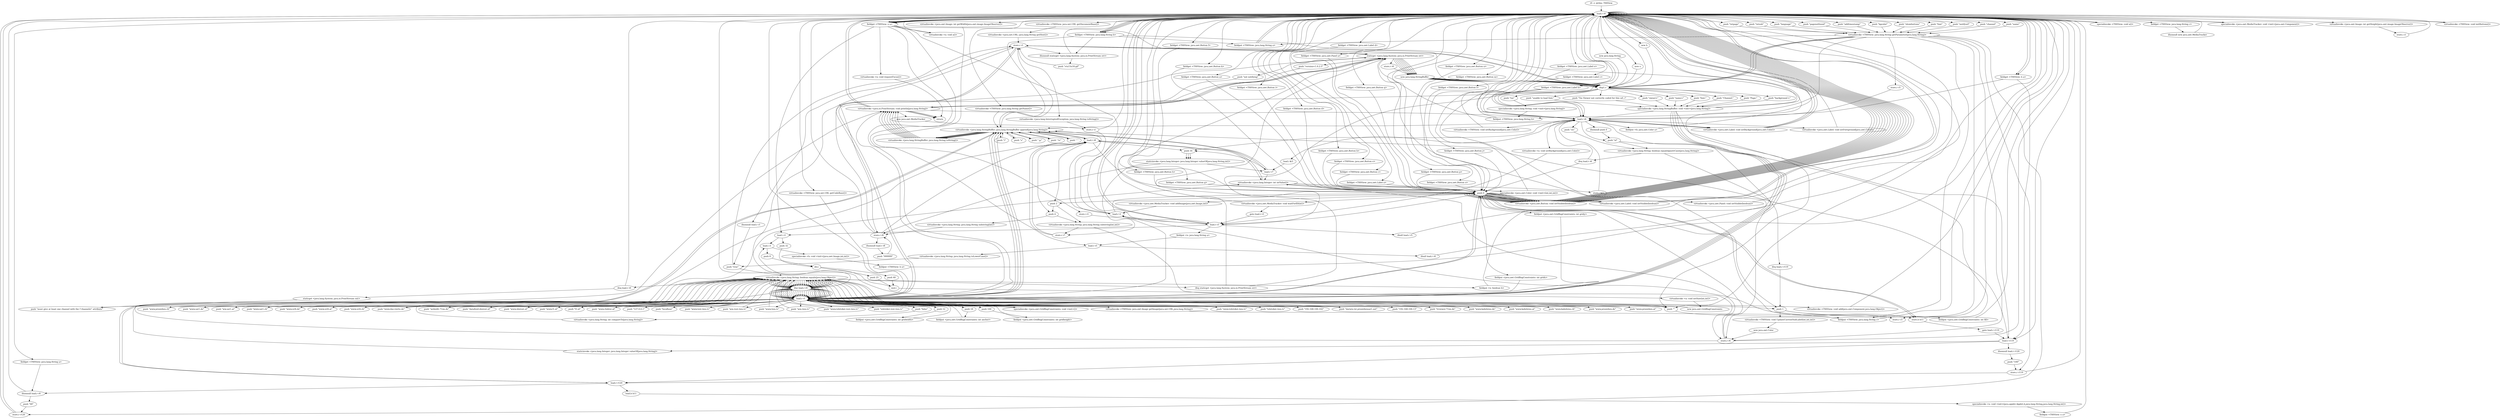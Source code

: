 digraph "" {
    "r0 := @this: TSSView"
    "load.r r0"
    "r0 := @this: TSSView"->"load.r r0";
    "virtualinvoke <TSSView: java.net.URL getDocumentBase()>"
    "load.r r0"->"virtualinvoke <TSSView: java.net.URL getDocumentBase()>";
    "virtualinvoke <java.net.URL: java.lang.String getHost()>"
    "virtualinvoke <TSSView: java.net.URL getDocumentBase()>"->"virtualinvoke <java.net.URL: java.lang.String getHost()>";
    "store.r r1"
    "virtualinvoke <java.net.URL: java.lang.String getHost()>"->"store.r r1";
    "staticget <java.lang.System: java.io.PrintStream err>"
    "store.r r1"->"staticget <java.lang.System: java.io.PrintStream err>";
    "push \"version=1.0.2.5\""
    "staticget <java.lang.System: java.io.PrintStream err>"->"push \"version=1.0.2.5\"";
    "virtualinvoke <java.io.PrintStream: void println(java.lang.String)>"
    "push \"version=1.0.2.5\""->"virtualinvoke <java.io.PrintStream: void println(java.lang.String)>";
    "virtualinvoke <java.io.PrintStream: void println(java.lang.String)>"->"staticget <java.lang.System: java.io.PrintStream err>";
    "new java.lang.StringBuffer"
    "staticget <java.lang.System: java.io.PrintStream err>"->"new java.lang.StringBuffer";
    "dup1.r"
    "new java.lang.StringBuffer"->"dup1.r";
    "push \"owner=\""
    "dup1.r"->"push \"owner=\"";
    "specialinvoke <java.lang.StringBuffer: void <init>(java.lang.String)>"
    "push \"owner=\""->"specialinvoke <java.lang.StringBuffer: void <init>(java.lang.String)>";
    "load.r r1"
    "specialinvoke <java.lang.StringBuffer: void <init>(java.lang.String)>"->"load.r r1";
    "virtualinvoke <java.lang.StringBuffer: java.lang.StringBuffer append(java.lang.String)>"
    "load.r r1"->"virtualinvoke <java.lang.StringBuffer: java.lang.StringBuffer append(java.lang.String)>";
    "virtualinvoke <java.lang.StringBuffer: java.lang.String toString()>"
    "virtualinvoke <java.lang.StringBuffer: java.lang.StringBuffer append(java.lang.String)>"->"virtualinvoke <java.lang.StringBuffer: java.lang.String toString()>";
    "virtualinvoke <java.lang.StringBuffer: java.lang.String toString()>"->"virtualinvoke <java.io.PrintStream: void println(java.lang.String)>";
    "virtualinvoke <java.io.PrintStream: void println(java.lang.String)>"->"staticget <java.lang.System: java.io.PrintStream err>";
    "staticget <java.lang.System: java.io.PrintStream err>"->"new java.lang.StringBuffer";
    "new java.lang.StringBuffer"->"dup1.r";
    "push \"name=\""
    "dup1.r"->"push \"name=\"";
    "push \"name=\""->"specialinvoke <java.lang.StringBuffer: void <init>(java.lang.String)>";
    "specialinvoke <java.lang.StringBuffer: void <init>(java.lang.String)>"->"load.r r0";
    "virtualinvoke <TSSView: java.lang.String getName()>"
    "load.r r0"->"virtualinvoke <TSSView: java.lang.String getName()>";
    "virtualinvoke <TSSView: java.lang.String getName()>"->"virtualinvoke <java.lang.StringBuffer: java.lang.StringBuffer append(java.lang.String)>";
    "virtualinvoke <java.lang.StringBuffer: java.lang.StringBuffer append(java.lang.String)>"->"virtualinvoke <java.lang.StringBuffer: java.lang.String toString()>";
    "virtualinvoke <java.lang.StringBuffer: java.lang.String toString()>"->"virtualinvoke <java.io.PrintStream: void println(java.lang.String)>";
    "virtualinvoke <java.io.PrintStream: void println(java.lang.String)>"->"load.r r1";
    "push \"\""
    "load.r r1"->"push \"\"";
    "virtualinvoke <java.lang.String: boolean equals(java.lang.Object)>"
    "push \"\""->"virtualinvoke <java.lang.String: boolean equals(java.lang.Object)>";
    "ifne load.r r0"
    "virtualinvoke <java.lang.String: boolean equals(java.lang.Object)>"->"ifne load.r r0";
    "ifne load.r r0"->"load.r r1";
    "push \"127.0.0.1\""
    "load.r r1"->"push \"127.0.0.1\"";
    "push \"127.0.0.1\""->"virtualinvoke <java.lang.String: boolean equals(java.lang.Object)>";
    "virtualinvoke <java.lang.String: boolean equals(java.lang.Object)>"->"ifne load.r r0";
    "ifne load.r r0"->"load.r r1";
    "push \"localhost\""
    "load.r r1"->"push \"localhost\"";
    "push \"localhost\""->"virtualinvoke <java.lang.String: boolean equals(java.lang.Object)>";
    "virtualinvoke <java.lang.String: boolean equals(java.lang.Object)>"->"ifne load.r r0";
    "ifne load.r r0"->"load.r r1";
    "push \"www.test.tien.tv\""
    "load.r r1"->"push \"www.test.tien.tv\"";
    "push \"www.test.tien.tv\""->"virtualinvoke <java.lang.String: boolean equals(java.lang.Object)>";
    "virtualinvoke <java.lang.String: boolean equals(java.lang.Object)>"->"ifne load.r r0";
    "ifne load.r r0"->"load.r r1";
    "push \"wm.test.tien.tv\""
    "load.r r1"->"push \"wm.test.tien.tv\"";
    "push \"wm.test.tien.tv\""->"virtualinvoke <java.lang.String: boolean equals(java.lang.Object)>";
    "virtualinvoke <java.lang.String: boolean equals(java.lang.Object)>"->"ifne load.r r0";
    "ifne load.r r0"->"load.r r1";
    "push \"www.tien.tv\""
    "load.r r1"->"push \"www.tien.tv\"";
    "push \"www.tien.tv\""->"virtualinvoke <java.lang.String: boolean equals(java.lang.Object)>";
    "virtualinvoke <java.lang.String: boolean equals(java.lang.Object)>"->"ifne load.r r0";
    "ifne load.r r0"->"load.r r1";
    "push \"wm.tien.tv\""
    "load.r r1"->"push \"wm.tien.tv\"";
    "push \"wm.tien.tv\""->"virtualinvoke <java.lang.String: boolean equals(java.lang.Object)>";
    "virtualinvoke <java.lang.String: boolean equals(java.lang.Object)>"->"ifne load.r r0";
    "ifne load.r r0"->"load.r r1";
    "push \"www.teletekst.test.tien.tv\""
    "load.r r1"->"push \"www.teletekst.test.tien.tv\"";
    "push \"www.teletekst.test.tien.tv\""->"virtualinvoke <java.lang.String: boolean equals(java.lang.Object)>";
    "virtualinvoke <java.lang.String: boolean equals(java.lang.Object)>"->"ifne load.r r0";
    "ifne load.r r0"->"load.r r1";
    "push \"teletekst.test.tien.tv\""
    "load.r r1"->"push \"teletekst.test.tien.tv\"";
    "push \"teletekst.test.tien.tv\""->"virtualinvoke <java.lang.String: boolean equals(java.lang.Object)>";
    "virtualinvoke <java.lang.String: boolean equals(java.lang.Object)>"->"ifne load.r r0";
    "ifne load.r r0"->"load.r r1";
    "push \"www.teletekst.tien.tv\""
    "load.r r1"->"push \"www.teletekst.tien.tv\"";
    "push \"www.teletekst.tien.tv\""->"virtualinvoke <java.lang.String: boolean equals(java.lang.Object)>";
    "virtualinvoke <java.lang.String: boolean equals(java.lang.Object)>"->"ifne load.r r0";
    "ifne load.r r0"->"load.r r1";
    "push \"teletekst.tien.tv\""
    "load.r r1"->"push \"teletekst.tien.tv\"";
    "push \"teletekst.tien.tv\""->"virtualinvoke <java.lang.String: boolean equals(java.lang.Object)>";
    "virtualinvoke <java.lang.String: boolean equals(java.lang.Object)>"->"ifne load.r r0";
    "ifne load.r r0"->"load.r r1";
    "push \"192.168.100.102\""
    "load.r r1"->"push \"192.168.100.102\"";
    "push \"192.168.100.102\""->"virtualinvoke <java.lang.String: boolean equals(java.lang.Object)>";
    "virtualinvoke <java.lang.String: boolean equals(java.lang.Object)>"->"ifne load.r r0";
    "ifne load.r r0"->"load.r r1";
    "push \"darwin.txt.prosiebensat1.net\""
    "load.r r1"->"push \"darwin.txt.prosiebensat1.net\"";
    "push \"darwin.txt.prosiebensat1.net\""->"virtualinvoke <java.lang.String: boolean equals(java.lang.Object)>";
    "virtualinvoke <java.lang.String: boolean equals(java.lang.Object)>"->"ifne load.r r0";
    "ifne load.r r0"->"load.r r1";
    "push \"192.168.100.13\""
    "load.r r1"->"push \"192.168.100.13\"";
    "push \"192.168.100.13\""->"virtualinvoke <java.lang.String: boolean equals(java.lang.Object)>";
    "virtualinvoke <java.lang.String: boolean equals(java.lang.Object)>"->"ifne load.r r0";
    "ifne load.r r0"->"load.r r1";
    "push \"ttviewer.71im.de\""
    "load.r r1"->"push \"ttviewer.71im.de\"";
    "push \"ttviewer.71im.de\""->"virtualinvoke <java.lang.String: boolean equals(java.lang.Object)>";
    "virtualinvoke <java.lang.String: boolean equals(java.lang.Object)>"->"ifne load.r r0";
    "ifne load.r r0"->"load.r r1";
    "push \"www.kabeleins.de\""
    "load.r r1"->"push \"www.kabeleins.de\"";
    "push \"www.kabeleins.de\""->"virtualinvoke <java.lang.String: boolean equals(java.lang.Object)>";
    "virtualinvoke <java.lang.String: boolean equals(java.lang.Object)>"->"ifne load.r r0";
    "ifne load.r r0"->"load.r r1";
    "push \"www.kabeleins.at\""
    "load.r r1"->"push \"www.kabeleins.at\"";
    "push \"www.kabeleins.at\""->"virtualinvoke <java.lang.String: boolean equals(java.lang.Object)>";
    "virtualinvoke <java.lang.String: boolean equals(java.lang.Object)>"->"ifne load.r r0";
    "ifne load.r r0"->"load.r r1";
    "push \"www.kabeleins.ch\""
    "load.r r1"->"push \"www.kabeleins.ch\"";
    "push \"www.kabeleins.ch\""->"virtualinvoke <java.lang.String: boolean equals(java.lang.Object)>";
    "virtualinvoke <java.lang.String: boolean equals(java.lang.Object)>"->"ifne load.r r0";
    "ifne load.r r0"->"load.r r1";
    "push \"www.prosieben.de\""
    "load.r r1"->"push \"www.prosieben.de\"";
    "push \"www.prosieben.de\""->"virtualinvoke <java.lang.String: boolean equals(java.lang.Object)>";
    "virtualinvoke <java.lang.String: boolean equals(java.lang.Object)>"->"ifne load.r r0";
    "ifne load.r r0"->"load.r r1";
    "push \"www.prosieben.at\""
    "load.r r1"->"push \"www.prosieben.at\"";
    "push \"www.prosieben.at\""->"virtualinvoke <java.lang.String: boolean equals(java.lang.Object)>";
    "virtualinvoke <java.lang.String: boolean equals(java.lang.Object)>"->"ifne load.r r0";
    "ifne load.r r0"->"load.r r1";
    "push \"www.prosieben.ch\""
    "load.r r1"->"push \"www.prosieben.ch\"";
    "push \"www.prosieben.ch\""->"virtualinvoke <java.lang.String: boolean equals(java.lang.Object)>";
    "virtualinvoke <java.lang.String: boolean equals(java.lang.Object)>"->"ifne load.r r0";
    "ifne load.r r0"->"load.r r1";
    "push \"www.sat1.de\""
    "load.r r1"->"push \"www.sat1.de\"";
    "push \"www.sat1.de\""->"virtualinvoke <java.lang.String: boolean equals(java.lang.Object)>";
    "virtualinvoke <java.lang.String: boolean equals(java.lang.Object)>"->"ifne load.r r0";
    "ifne load.r r0"->"load.r r1";
    "push \"ww.sat1.at\""
    "load.r r1"->"push \"ww.sat1.at\"";
    "push \"ww.sat1.at\""->"virtualinvoke <java.lang.String: boolean equals(java.lang.Object)>";
    "virtualinvoke <java.lang.String: boolean equals(java.lang.Object)>"->"ifne load.r r0";
    "ifne load.r r0"->"load.r r1";
    "push \"www.sat1.ch\""
    "load.r r1"->"push \"www.sat1.ch\"";
    "push \"www.sat1.ch\""->"virtualinvoke <java.lang.String: boolean equals(java.lang.Object)>";
    "virtualinvoke <java.lang.String: boolean equals(java.lang.Object)>"->"ifne load.r r0";
    "ifne load.r r0"->"load.r r1";
    "push \"www.n24.de\""
    "load.r r1"->"push \"www.n24.de\"";
    "push \"www.n24.de\""->"virtualinvoke <java.lang.String: boolean equals(java.lang.Object)>";
    "virtualinvoke <java.lang.String: boolean equals(java.lang.Object)>"->"ifne load.r r0";
    "ifne load.r r0"->"load.r r1";
    "push \"www.n24.at\""
    "load.r r1"->"push \"www.n24.at\"";
    "push \"www.n24.at\""->"virtualinvoke <java.lang.String: boolean equals(java.lang.Object)>";
    "virtualinvoke <java.lang.String: boolean equals(java.lang.Object)>"->"ifne load.r r0";
    "ifne load.r r0"->"load.r r1";
    "push \"www.n24.ch\""
    "load.r r1"->"push \"www.n24.ch\"";
    "push \"www.n24.ch\""->"virtualinvoke <java.lang.String: boolean equals(java.lang.Object)>";
    "virtualinvoke <java.lang.String: boolean equals(java.lang.Object)>"->"ifne load.r r0";
    "ifne load.r r0"->"load.r r1";
    "push \"www.das-vierte.de\""
    "load.r r1"->"push \"www.das-vierte.de\"";
    "push \"www.das-vierte.de\""->"virtualinvoke <java.lang.String: boolean equals(java.lang.Object)>";
    "virtualinvoke <java.lang.String: boolean equals(java.lang.Object)>"->"ifne load.r r0";
    "ifne load.r r0"->"load.r r1";
    "push \"webedit.71im.de\""
    "load.r r1"->"push \"webedit.71im.de\"";
    "push \"webedit.71im.de\""->"virtualinvoke <java.lang.String: boolean equals(java.lang.Object)>";
    "virtualinvoke <java.lang.String: boolean equals(java.lang.Object)>"->"ifne load.r r0";
    "ifne load.r r0"->"load.r r1";
    "push \"datafeed.sbstext.nl\""
    "load.r r1"->"push \"datafeed.sbstext.nl\"";
    "push \"datafeed.sbstext.nl\""->"virtualinvoke <java.lang.String: boolean equals(java.lang.Object)>";
    "virtualinvoke <java.lang.String: boolean equals(java.lang.Object)>"->"ifne load.r r0";
    "ifne load.r r0"->"load.r r1";
    "push \"www.sbstext.nl\""
    "load.r r1"->"push \"www.sbstext.nl\"";
    "push \"www.sbstext.nl\""->"virtualinvoke <java.lang.String: boolean equals(java.lang.Object)>";
    "virtualinvoke <java.lang.String: boolean equals(java.lang.Object)>"->"ifne load.r r0";
    "ifne load.r r0"->"load.r r1";
    "push \"www.l1.nl\""
    "load.r r1"->"push \"www.l1.nl\"";
    "push \"www.l1.nl\""->"virtualinvoke <java.lang.String: boolean equals(java.lang.Object)>";
    "virtualinvoke <java.lang.String: boolean equals(java.lang.Object)>"->"ifne load.r r0";
    "ifne load.r r0"->"load.r r1";
    "push \"l1.nl\""
    "load.r r1"->"push \"l1.nl\"";
    "push \"l1.nl\""->"virtualinvoke <java.lang.String: boolean equals(java.lang.Object)>";
    "virtualinvoke <java.lang.String: boolean equals(java.lang.Object)>"->"ifne load.r r0";
    "ifne load.r r0"->"load.r r1";
    "push \"www.clubtxt.nl\""
    "load.r r1"->"push \"www.clubtxt.nl\"";
    "push \"www.clubtxt.nl\""->"virtualinvoke <java.lang.String: boolean equals(java.lang.Object)>";
    "ifeq staticget <java.lang.System: java.io.PrintStream err>"
    "virtualinvoke <java.lang.String: boolean equals(java.lang.Object)>"->"ifeq staticget <java.lang.System: java.io.PrintStream err>";
    "ifeq staticget <java.lang.System: java.io.PrintStream err>"->"load.r r0";
    "specialinvoke <TSSView: void a()>"
    "load.r r0"->"specialinvoke <TSSView: void a()>";
    "specialinvoke <TSSView: void a()>"->"load.r r0";
    "push \"font\""
    "load.r r0"->"push \"font\"";
    "virtualinvoke <TSSView: java.lang.String getParameter(java.lang.String)>"
    "push \"font\""->"virtualinvoke <TSSView: java.lang.String getParameter(java.lang.String)>";
    "virtualinvoke <TSSView: java.lang.String getParameter(java.lang.String)>"->"dup1.r";
    "dup1.r"->"store.r r1";
    "ifnonnull staticget <java.lang.System: java.io.PrintStream err>"
    "store.r r1"->"ifnonnull staticget <java.lang.System: java.io.PrintStream err>";
    "push \"vtx15x18.gif\""
    "ifnonnull staticget <java.lang.System: java.io.PrintStream err>"->"push \"vtx15x18.gif\"";
    "push \"vtx15x18.gif\""->"store.r r1";
    "store.r r1"->"staticget <java.lang.System: java.io.PrintStream err>";
    "staticget <java.lang.System: java.io.PrintStream err>"->"new java.lang.StringBuffer";
    "new java.lang.StringBuffer"->"dup1.r";
    "push \"font:\""
    "dup1.r"->"push \"font:\"";
    "push \"font:\""->"specialinvoke <java.lang.StringBuffer: void <init>(java.lang.String)>";
    "specialinvoke <java.lang.StringBuffer: void <init>(java.lang.String)>"->"load.r r1";
    "load.r r1"->"virtualinvoke <java.lang.StringBuffer: java.lang.StringBuffer append(java.lang.String)>";
    "virtualinvoke <java.lang.StringBuffer: java.lang.StringBuffer append(java.lang.String)>"->"virtualinvoke <java.lang.StringBuffer: java.lang.String toString()>";
    "virtualinvoke <java.lang.StringBuffer: java.lang.String toString()>"->"virtualinvoke <java.io.PrintStream: void println(java.lang.String)>";
    "virtualinvoke <java.io.PrintStream: void println(java.lang.String)>"->"load.r r0";
    "load.r r0"->"load.r r0";
    "push \"notifyurl\""
    "load.r r0"->"push \"notifyurl\"";
    "push \"notifyurl\""->"virtualinvoke <TSSView: java.lang.String getParameter(java.lang.String)>";
    "fieldput <TSSView: java.lang.String c>"
    "virtualinvoke <TSSView: java.lang.String getParameter(java.lang.String)>"->"fieldput <TSSView: java.lang.String c>";
    "fieldput <TSSView: java.lang.String c>"->"load.r r0";
    "fieldget <TSSView: java.lang.String c>"
    "load.r r0"->"fieldget <TSSView: java.lang.String c>";
    "ifnonnull new java.awt.MediaTracker"
    "fieldget <TSSView: java.lang.String c>"->"ifnonnull new java.awt.MediaTracker";
    "ifnonnull new java.awt.MediaTracker"->"load.r r0";
    "load.r r0"->"push \"\"";
    "push \"\""->"fieldput <TSSView: java.lang.String c>";
    "fieldput <TSSView: java.lang.String c>"->"staticget <java.lang.System: java.io.PrintStream err>";
    "push \"not notifying\""
    "staticget <java.lang.System: java.io.PrintStream err>"->"push \"not notifying\"";
    "push \"not notifying\""->"virtualinvoke <java.io.PrintStream: void println(java.lang.String)>";
    "new java.awt.MediaTracker"
    "virtualinvoke <java.io.PrintStream: void println(java.lang.String)>"->"new java.awt.MediaTracker";
    "store.r i1"
    "new java.awt.MediaTracker"->"store.r i1";
    "load.r i1"
    "store.r i1"->"load.r i1";
    "load.r i1"->"load.r r0";
    "specialinvoke <java.awt.MediaTracker: void <init>(java.awt.Component)>"
    "load.r r0"->"specialinvoke <java.awt.MediaTracker: void <init>(java.awt.Component)>";
    "specialinvoke <java.awt.MediaTracker: void <init>(java.awt.Component)>"->"load.r r0";
    "load.r r0"->"load.r r0";
    "virtualinvoke <TSSView: java.net.URL getCodeBase()>"
    "load.r r0"->"virtualinvoke <TSSView: java.net.URL getCodeBase()>";
    "virtualinvoke <TSSView: java.net.URL getCodeBase()>"->"load.r r1";
    "virtualinvoke <TSSView: java.awt.Image getImage(java.net.URL,java.lang.String)>"
    "load.r r1"->"virtualinvoke <TSSView: java.awt.Image getImage(java.net.URL,java.lang.String)>";
    "store.r r3"
    "virtualinvoke <TSSView: java.awt.Image getImage(java.net.URL,java.lang.String)>"->"store.r r3";
    "store.r r3"->"load.r i1";
    "load.r r3"
    "load.r i1"->"load.r r3";
    "push 0"
    "load.r r3"->"push 0";
    "virtualinvoke <java.awt.MediaTracker: void addImage(java.awt.Image,int)>"
    "push 0"->"virtualinvoke <java.awt.MediaTracker: void addImage(java.awt.Image,int)>";
    "virtualinvoke <java.awt.MediaTracker: void addImage(java.awt.Image,int)>"->"load.r i1";
    "load.r i1"->"push 0";
    "virtualinvoke <java.awt.MediaTracker: void waitForID(int)>"
    "push 0"->"virtualinvoke <java.awt.MediaTracker: void waitForID(int)>";
    "goto load.r r3"
    "virtualinvoke <java.awt.MediaTracker: void waitForID(int)>"->"goto load.r r3";
    "goto load.r r3"->"load.r r3";
    "load.r r3"->"load.r r0";
    "virtualinvoke <java.awt.Image: int getWidth(java.awt.image.ImageObserver)>"
    "load.r r0"->"virtualinvoke <java.awt.Image: int getWidth(java.awt.image.ImageObserver)>";
    "store.i r1"
    "virtualinvoke <java.awt.Image: int getWidth(java.awt.image.ImageObserver)>"->"store.i r1";
    "store.i r1"->"load.r r3";
    "load.r r3"->"load.r r0";
    "virtualinvoke <java.awt.Image: int getHeight(java.awt.image.ImageObserver)>"
    "load.r r0"->"virtualinvoke <java.awt.Image: int getHeight(java.awt.image.ImageObserver)>";
    "store.i i1"
    "virtualinvoke <java.awt.Image: int getHeight(java.awt.image.ImageObserver)>"->"store.i i1";
    "store.i i1"->"load.r r0";
    "new h"
    "load.r r0"->"new h";
    "new h"->"dup1.r";
    "dup1.r"->"load.r r3";
    "load.i r1"
    "load.r r3"->"load.i r1";
    "load.i i1"
    "load.i r1"->"load.i i1";
    "specialinvoke <h: void <init>(java.awt.Image,int,int)>"
    "load.i i1"->"specialinvoke <h: void <init>(java.awt.Image,int,int)>";
    "fieldput <TSSView: h a>"
    "specialinvoke <h: void <init>(java.awt.Image,int,int)>"->"fieldput <TSSView: h a>";
    "fieldput <TSSView: h a>"->"load.r r0";
    "load.r r0"->"load.r r0";
    "push \"channel\""
    "load.r r0"->"push \"channel\"";
    "push \"channel\""->"virtualinvoke <TSSView: java.lang.String getParameter(java.lang.String)>";
    "fieldput <TSSView: java.lang.String b>"
    "virtualinvoke <TSSView: java.lang.String getParameter(java.lang.String)>"->"fieldput <TSSView: java.lang.String b>";
    "fieldput <TSSView: java.lang.String b>"->"load.r r0";
    "load.r r0"->"load.r r0";
    "push \"name\""
    "load.r r0"->"push \"name\"";
    "push \"name\""->"virtualinvoke <TSSView: java.lang.String getParameter(java.lang.String)>";
    "fieldput <TSSView: java.lang.String a>"
    "virtualinvoke <TSSView: java.lang.String getParameter(java.lang.String)>"->"fieldput <TSSView: java.lang.String a>";
    "fieldput <TSSView: java.lang.String a>"->"load.r r0";
    "push \"txtpage\""
    "load.r r0"->"push \"txtpage\"";
    "push \"txtpage\""->"virtualinvoke <TSSView: java.lang.String getParameter(java.lang.String)>";
    "store.r r119"
    "virtualinvoke <TSSView: java.lang.String getParameter(java.lang.String)>"->"store.r r119";
    "store.r r119"->"load.r r0";
    "push \"txtsub\""
    "load.r r0"->"push \"txtsub\"";
    "push \"txtsub\""->"virtualinvoke <TSSView: java.lang.String getParameter(java.lang.String)>";
    "store.r r120"
    "virtualinvoke <TSSView: java.lang.String getParameter(java.lang.String)>"->"store.r r120";
    "store.r r120"->"load.r r0";
    "push \"language\""
    "load.r r0"->"push \"language\"";
    "push \"language\""->"virtualinvoke <TSSView: java.lang.String getParameter(java.lang.String)>";
    "store.r r6"
    "virtualinvoke <TSSView: java.lang.String getParameter(java.lang.String)>"->"store.r r6";
    "store.r r6"->"load.r r0";
    "push \"pagenotfound\""
    "load.r r0"->"push \"pagenotfound\"";
    "push \"pagenotfound\""->"virtualinvoke <TSSView: java.lang.String getParameter(java.lang.String)>";
    "virtualinvoke <TSSView: java.lang.String getParameter(java.lang.String)>"->"store.r r3";
    "store.r r3"->"load.r r0";
    "push \"addtimestamp\""
    "load.r r0"->"push \"addtimestamp\"";
    "push \"addtimestamp\""->"virtualinvoke <TSSView: java.lang.String getParameter(java.lang.String)>";
    "store.r r5"
    "virtualinvoke <TSSView: java.lang.String getParameter(java.lang.String)>"->"store.r r5";
    "load.r r6"
    "store.r r5"->"load.r r6";
    "ifnonnull push 0"
    "load.r r6"->"ifnonnull push 0";
    "push \"nl\""
    "ifnonnull push 0"->"push \"nl\"";
    "push \"nl\""->"store.r r6";
    "store.r r6"->"push 0";
    "store.b b11"
    "push 0"->"store.b b11";
    "store.b b11"->"load.r r6";
    "load.r r6"->"push \"nl\"";
    "virtualinvoke <java.lang.String: boolean equalsIgnoreCase(java.lang.String)>"
    "push \"nl\""->"virtualinvoke <java.lang.String: boolean equalsIgnoreCase(java.lang.String)>";
    "ifeq load.r r6"
    "virtualinvoke <java.lang.String: boolean equalsIgnoreCase(java.lang.String)>"->"ifeq load.r r6";
    "ifeq load.r r6"->"push 0";
    "push 0"->"store.b b11";
    "goto load.r r119"
    "store.b b11"->"goto load.r r119";
    "load.r r119"
    "goto load.r r119"->"load.r r119";
    "ifnonnull load.r r120"
    "load.r r119"->"ifnonnull load.r r120";
    "push \"100\""
    "ifnonnull load.r r120"->"push \"100\"";
    "push \"100\""->"store.r r119";
    "load.r r120"
    "store.r r119"->"load.r r120";
    "ifnonnull load.r r0"
    "load.r r120"->"ifnonnull load.r r0";
    "push \"00\""
    "ifnonnull load.r r0"->"push \"00\"";
    "push \"00\""->"store.r r120";
    "store.r r120"->"load.r r0";
    "fieldget <TSSView: java.lang.String b>"
    "load.r r0"->"fieldget <TSSView: java.lang.String b>";
    "fieldget <TSSView: java.lang.String b>"->"ifnonnull staticget <java.lang.System: java.io.PrintStream err>";
    "ifnonnull staticget <java.lang.System: java.io.PrintStream err>"->"load.r r0";
    "new java.lang.String"
    "load.r r0"->"new java.lang.String";
    "new java.lang.String"->"dup1.r";
    "push \"tss\""
    "dup1.r"->"push \"tss\"";
    "specialinvoke <java.lang.String: void <init>(java.lang.String)>"
    "push \"tss\""->"specialinvoke <java.lang.String: void <init>(java.lang.String)>";
    "specialinvoke <java.lang.String: void <init>(java.lang.String)>"->"fieldput <TSSView: java.lang.String b>";
    "fieldput <TSSView: java.lang.String b>"->"staticget <java.lang.System: java.io.PrintStream err>";
    "staticget <java.lang.System: java.io.PrintStream err>"->"new java.lang.StringBuffer";
    "new java.lang.StringBuffer"->"dup1.r";
    "push \"Channel:\""
    "dup1.r"->"push \"Channel:\"";
    "push \"Channel:\""->"specialinvoke <java.lang.StringBuffer: void <init>(java.lang.String)>";
    "specialinvoke <java.lang.StringBuffer: void <init>(java.lang.String)>"->"load.r r0";
    "load.r r0"->"fieldget <TSSView: java.lang.String b>";
    "fieldget <TSSView: java.lang.String b>"->"virtualinvoke <java.lang.StringBuffer: java.lang.StringBuffer append(java.lang.String)>";
    "virtualinvoke <java.lang.StringBuffer: java.lang.StringBuffer append(java.lang.String)>"->"virtualinvoke <java.lang.StringBuffer: java.lang.String toString()>";
    "virtualinvoke <java.lang.StringBuffer: java.lang.String toString()>"->"virtualinvoke <java.io.PrintStream: void println(java.lang.String)>";
    "virtualinvoke <java.io.PrintStream: void println(java.lang.String)>"->"staticget <java.lang.System: java.io.PrintStream err>";
    "staticget <java.lang.System: java.io.PrintStream err>"->"new java.lang.StringBuffer";
    "new java.lang.StringBuffer"->"dup1.r";
    "push \"Page:\""
    "dup1.r"->"push \"Page:\"";
    "push \"Page:\""->"specialinvoke <java.lang.StringBuffer: void <init>(java.lang.String)>";
    "specialinvoke <java.lang.StringBuffer: void <init>(java.lang.String)>"->"load.r r119";
    "load.r r119"->"virtualinvoke <java.lang.StringBuffer: java.lang.StringBuffer append(java.lang.String)>";
    "push \"s\""
    "virtualinvoke <java.lang.StringBuffer: java.lang.StringBuffer append(java.lang.String)>"->"push \"s\"";
    "push \"s\""->"virtualinvoke <java.lang.StringBuffer: java.lang.StringBuffer append(java.lang.String)>";
    "virtualinvoke <java.lang.StringBuffer: java.lang.StringBuffer append(java.lang.String)>"->"load.r r120";
    "load.r r120"->"virtualinvoke <java.lang.StringBuffer: java.lang.StringBuffer append(java.lang.String)>";
    "virtualinvoke <java.lang.StringBuffer: java.lang.StringBuffer append(java.lang.String)>"->"virtualinvoke <java.lang.StringBuffer: java.lang.String toString()>";
    "virtualinvoke <java.lang.StringBuffer: java.lang.String toString()>"->"virtualinvoke <java.io.PrintStream: void println(java.lang.String)>";
    "virtualinvoke <java.io.PrintStream: void println(java.lang.String)>"->"load.r r0";
    "load.r r0"->"fieldget <TSSView: java.lang.String b>";
    "fieldget <TSSView: java.lang.String b>"->"push \"\"";
    "push \"\""->"virtualinvoke <java.lang.String: boolean equals(java.lang.Object)>";
    "ifeq load.r r0"
    "virtualinvoke <java.lang.String: boolean equals(java.lang.Object)>"->"ifeq load.r r0";
    "staticget <java.lang.System: java.io.PrintStream out>"
    "ifeq load.r r0"->"staticget <java.lang.System: java.io.PrintStream out>";
    "push \"must give at least one channel with the \\\"channels\\\" attribute\""
    "staticget <java.lang.System: java.io.PrintStream out>"->"push \"must give at least one channel with the \\\"channels\\\" attribute\"";
    "push \"must give at least one channel with the \\\"channels\\\" attribute\""->"virtualinvoke <java.io.PrintStream: void println(java.lang.String)>";
    "return"
    "virtualinvoke <java.io.PrintStream: void println(java.lang.String)>"->"return";
    "ifeq load.r r0"->"load.r r0";
    "fieldget <TSSView: java.lang.String a>"
    "load.r r0"->"fieldget <TSSView: java.lang.String a>";
    "fieldget <TSSView: java.lang.String a>"->"ifnonnull load.r r0";
    "ifnonnull load.r r0"->"load.r r0";
    "load.r r0"->"load.r r0";
    "load.r r0"->"fieldget <TSSView: java.lang.String b>";
    "fieldget <TSSView: java.lang.String b>"->"fieldput <TSSView: java.lang.String a>";
    "fieldput <TSSView: java.lang.String a>"->"load.r r0";
    "push \"bgcolor\""
    "load.r r0"->"push \"bgcolor\"";
    "push \"bgcolor\""->"virtualinvoke <TSSView: java.lang.String getParameter(java.lang.String)>";
    "virtualinvoke <TSSView: java.lang.String getParameter(java.lang.String)>"->"dup1.r";
    "store.r r8"
    "dup1.r"->"store.r r8";
    "ifnonnull load.r r8"
    "store.r r8"->"ifnonnull load.r r8";
    "push \"999999\""
    "ifnonnull load.r r8"->"push \"999999\"";
    "push \"999999\""->"store.r r8";
    "load.r r8"
    "store.r r8"->"load.r r8";
    "load.r r8"->"push 0";
    "push 2"
    "push 0"->"push 2";
    "virtualinvoke <java.lang.String: java.lang.String substring(int,int)>"
    "push 2"->"virtualinvoke <java.lang.String: java.lang.String substring(int,int)>";
    "virtualinvoke <java.lang.String: java.lang.String substring(int,int)>"->"store.r r6";
    "store.r r6"->"load.r r8";
    "load.r r8"->"push 2";
    "push 4"
    "push 2"->"push 4";
    "push 4"->"virtualinvoke <java.lang.String: java.lang.String substring(int,int)>";
    "store.r r7"
    "virtualinvoke <java.lang.String: java.lang.String substring(int,int)>"->"store.r r7";
    "store.r r7"->"load.r r8";
    "load.r r8"->"push 4";
    "virtualinvoke <java.lang.String: java.lang.String substring(int)>"
    "push 4"->"virtualinvoke <java.lang.String: java.lang.String substring(int)>";
    "virtualinvoke <java.lang.String: java.lang.String substring(int)>"->"store.r r8";
    "store.r r8"->"staticget <java.lang.System: java.io.PrintStream err>";
    "staticget <java.lang.System: java.io.PrintStream err>"->"new java.lang.StringBuffer";
    "new java.lang.StringBuffer"->"dup1.r";
    "push \"background r:\""
    "dup1.r"->"push \"background r:\"";
    "push \"background r:\""->"specialinvoke <java.lang.StringBuffer: void <init>(java.lang.String)>";
    "specialinvoke <java.lang.StringBuffer: void <init>(java.lang.String)>"->"load.r r6";
    "load.r r6"->"virtualinvoke <java.lang.StringBuffer: java.lang.StringBuffer append(java.lang.String)>";
    "push \" g:\""
    "virtualinvoke <java.lang.StringBuffer: java.lang.StringBuffer append(java.lang.String)>"->"push \" g:\"";
    "push \" g:\""->"virtualinvoke <java.lang.StringBuffer: java.lang.StringBuffer append(java.lang.String)>";
    "load.r r7"
    "virtualinvoke <java.lang.StringBuffer: java.lang.StringBuffer append(java.lang.String)>"->"load.r r7";
    "load.r r7"->"virtualinvoke <java.lang.StringBuffer: java.lang.StringBuffer append(java.lang.String)>";
    "push \" b:\""
    "virtualinvoke <java.lang.StringBuffer: java.lang.StringBuffer append(java.lang.String)>"->"push \" b:\"";
    "push \" b:\""->"virtualinvoke <java.lang.StringBuffer: java.lang.StringBuffer append(java.lang.String)>";
    "virtualinvoke <java.lang.StringBuffer: java.lang.StringBuffer append(java.lang.String)>"->"load.r r8";
    "load.r r8"->"virtualinvoke <java.lang.StringBuffer: java.lang.StringBuffer append(java.lang.String)>";
    "virtualinvoke <java.lang.StringBuffer: java.lang.StringBuffer append(java.lang.String)>"->"virtualinvoke <java.lang.StringBuffer: java.lang.String toString()>";
    "virtualinvoke <java.lang.StringBuffer: java.lang.String toString()>"->"virtualinvoke <java.io.PrintStream: void println(java.lang.String)>";
    "virtualinvoke <java.io.PrintStream: void println(java.lang.String)>"->"load.r r6";
    "push 16"
    "load.r r6"->"push 16";
    "staticinvoke <java.lang.Integer: java.lang.Integer valueOf(java.lang.String,int)>"
    "push 16"->"staticinvoke <java.lang.Integer: java.lang.Integer valueOf(java.lang.String,int)>";
    "staticinvoke <java.lang.Integer: java.lang.Integer valueOf(java.lang.String,int)>"->"load.r r7";
    "load.r r7"->"push 16";
    "push 16"->"staticinvoke <java.lang.Integer: java.lang.Integer valueOf(java.lang.String,int)>";
    "staticinvoke <java.lang.Integer: java.lang.Integer valueOf(java.lang.String,int)>"->"store.r r7";
    "store.r r7"->"load.r r8";
    "load.r r8"->"push 16";
    "push 16"->"staticinvoke <java.lang.Integer: java.lang.Integer valueOf(java.lang.String,int)>";
    "staticinvoke <java.lang.Integer: java.lang.Integer valueOf(java.lang.String,int)>"->"store.r r8";
    "store.r r8"->"load.r r0";
    "load.r r0"->"load.r r119";
    "staticinvoke <java.lang.Integer: java.lang.Integer valueOf(java.lang.String)>"
    "load.r r119"->"staticinvoke <java.lang.Integer: java.lang.Integer valueOf(java.lang.String)>";
    "virtualinvoke <java.lang.Integer: int intValue()>"
    "staticinvoke <java.lang.Integer: java.lang.Integer valueOf(java.lang.String)>"->"virtualinvoke <java.lang.Integer: int intValue()>";
    "virtualinvoke <java.lang.Integer: int intValue()>"->"push 0";
    "push 1"
    "push 0"->"push 1";
    "virtualinvoke <TSSView: void UpdateCurrentSubLabel(int,int,int)>"
    "push 1"->"virtualinvoke <TSSView: void UpdateCurrentSubLabel(int,int,int)>";
    "new java.awt.Color"
    "virtualinvoke <TSSView: void UpdateCurrentSubLabel(int,int,int)>"->"new java.awt.Color";
    "new java.awt.Color"->"store.r r6";
    "store.r r6"->"virtualinvoke <java.lang.Integer: int intValue()>";
    "store.i $i3"
    "virtualinvoke <java.lang.Integer: int intValue()>"->"store.i $i3";
    "store.i $i3"->"load.r r6";
    "load.i $i3"
    "load.r r6"->"load.i $i3";
    "load.i $i3"->"load.r r7";
    "load.r r7"->"virtualinvoke <java.lang.Integer: int intValue()>";
    "virtualinvoke <java.lang.Integer: int intValue()>"->"load.r r8";
    "load.r r8"->"virtualinvoke <java.lang.Integer: int intValue()>";
    "specialinvoke <java.awt.Color: void <init>(int,int,int)>"
    "virtualinvoke <java.lang.Integer: int intValue()>"->"specialinvoke <java.awt.Color: void <init>(int,int,int)>";
    "specialinvoke <java.awt.Color: void <init>(int,int,int)>"->"load.r r0";
    "load.r r0"->"load.r r6";
    "virtualinvoke <TSSView: void setBackground(java.awt.Color)>"
    "load.r r6"->"virtualinvoke <TSSView: void setBackground(java.awt.Color)>";
    "virtualinvoke <TSSView: void setBackground(java.awt.Color)>"->"load.r r0";
    "fieldget <TSSView: h a>"
    "load.r r0"->"fieldget <TSSView: h a>";
    "fieldget <TSSView: h a>"->"load.r r6";
    "fieldput <h: java.awt.Color a>"
    "load.r r6"->"fieldput <h: java.awt.Color a>";
    "fieldput <h: java.awt.Color a>"->"load.r r0";
    "new x"
    "load.r r0"->"new x";
    "new x"->"dup1.r";
    "dup1.r"->"load.r r0";
    "load.r r0"->"load.r r0";
    "load.r r0"->"fieldget <TSSView: h a>";
    "fieldget <TSSView: h a>"->"load.r r119";
    "load.r r119"->"load.r r120";
    "load.b b11"
    "load.r r120"->"load.b b11";
    "specialinvoke <x: void <init>(java.applet.Applet,h,java.lang.String,java.lang.String,int)>"
    "load.b b11"->"specialinvoke <x: void <init>(java.applet.Applet,h,java.lang.String,java.lang.String,int)>";
    "fieldput <TSSView: x a>"
    "specialinvoke <x: void <init>(java.applet.Applet,h,java.lang.String,java.lang.String,int)>"->"fieldput <TSSView: x a>";
    "fieldput <TSSView: x a>"->"load.r r0";
    "fieldget <TSSView: x a>"
    "load.r r0"->"fieldget <TSSView: x a>";
    "fieldget <TSSView: x a>"->"load.r r6";
    "virtualinvoke <x: void setBackground(java.awt.Color)>"
    "load.r r6"->"virtualinvoke <x: void setBackground(java.awt.Color)>";
    "virtualinvoke <x: void setBackground(java.awt.Color)>"->"load.r r3";
    "ifnull load.r r5"
    "load.r r3"->"ifnull load.r r5";
    "ifnull load.r r5"->"load.r r0";
    "load.r r0"->"fieldget <TSSView: x a>";
    "fieldget <TSSView: x a>"->"load.r r3";
    "fieldput <x: java.lang.String a>"
    "load.r r3"->"fieldput <x: java.lang.String a>";
    "load.r r5"
    "fieldput <x: java.lang.String a>"->"load.r r5";
    "ifnull load.r r0"
    "load.r r5"->"ifnull load.r r0";
    "ifnull load.r r0"->"load.r r0";
    "load.r r0"->"fieldget <TSSView: x a>";
    "fieldget <TSSView: x a>"->"load.r r5";
    "virtualinvoke <java.lang.String: java.lang.String toLowerCase()>"
    "load.r r5"->"virtualinvoke <java.lang.String: java.lang.String toLowerCase()>";
    "push \"true\""
    "virtualinvoke <java.lang.String: java.lang.String toLowerCase()>"->"push \"true\"";
    "push \"true\""->"virtualinvoke <java.lang.String: boolean equals(java.lang.Object)>";
    "fieldput <x: boolean b>"
    "virtualinvoke <java.lang.String: boolean equals(java.lang.Object)>"->"fieldput <x: boolean b>";
    "fieldput <x: boolean b>"->"load.r r0";
    "load.r r0"->"fieldget <TSSView: x a>";
    "fieldget <TSSView: x a>"->"load.i r1";
    "push 32"
    "load.i r1"->"push 32";
    "div.i"
    "push 32"->"div.i";
    "push 40"
    "div.i"->"push 40";
    "mul.i"
    "push 40"->"mul.i";
    "mul.i"->"load.i i1";
    "push 8"
    "load.i i1"->"push 8";
    "push 8"->"div.i";
    "push 25"
    "div.i"->"push 25";
    "push 25"->"mul.i";
    "virtualinvoke <x: void setSize(int,int)>"
    "mul.i"->"virtualinvoke <x: void setSize(int,int)>";
    "new java.awt.GridBagConstraints"
    "virtualinvoke <x: void setSize(int,int)>"->"new java.awt.GridBagConstraints";
    "new java.awt.GridBagConstraints"->"store.r r1";
    "store.r r1"->"load.r r1";
    "specialinvoke <java.awt.GridBagConstraints: void <init>()>"
    "load.r r1"->"specialinvoke <java.awt.GridBagConstraints: void <init>()>";
    "specialinvoke <java.awt.GridBagConstraints: void <init>()>"->"load.r r1";
    "load.r r1"->"push 0";
    "fieldput <java.awt.GridBagConstraints: int gridx>"
    "push 0"->"fieldput <java.awt.GridBagConstraints: int gridx>";
    "fieldput <java.awt.GridBagConstraints: int gridx>"->"load.r r1";
    "load.r r1"->"push 0";
    "fieldput <java.awt.GridBagConstraints: int gridy>"
    "push 0"->"fieldput <java.awt.GridBagConstraints: int gridy>";
    "fieldput <java.awt.GridBagConstraints: int gridy>"->"load.r r1";
    "push 12"
    "load.r r1"->"push 12";
    "fieldput <java.awt.GridBagConstraints: int gridwidth>"
    "push 12"->"fieldput <java.awt.GridBagConstraints: int gridwidth>";
    "fieldput <java.awt.GridBagConstraints: int gridwidth>"->"load.r r1";
    "push 100"
    "load.r r1"->"push 100";
    "fieldput <java.awt.GridBagConstraints: int gridheight>"
    "push 100"->"fieldput <java.awt.GridBagConstraints: int gridheight>";
    "fieldput <java.awt.GridBagConstraints: int gridheight>"->"load.r r1";
    "push 18"
    "load.r r1"->"push 18";
    "fieldput <java.awt.GridBagConstraints: int anchor>"
    "push 18"->"fieldput <java.awt.GridBagConstraints: int anchor>";
    "fieldput <java.awt.GridBagConstraints: int anchor>"->"load.r r1";
    "load.r r1"->"push 1";
    "fieldput <java.awt.GridBagConstraints: int fill>"
    "push 1"->"fieldput <java.awt.GridBagConstraints: int fill>";
    "fieldput <java.awt.GridBagConstraints: int fill>"->"load.r r0";
    "load.r r0"->"load.r r0";
    "load.r r0"->"fieldget <TSSView: x a>";
    "fieldget <TSSView: x a>"->"load.r r1";
    "virtualinvoke <TSSView: void add(java.awt.Component,java.lang.Object)>"
    "load.r r1"->"virtualinvoke <TSSView: void add(java.awt.Component,java.lang.Object)>";
    "virtualinvoke <TSSView: void add(java.awt.Component,java.lang.Object)>"->"load.r r0";
    "push \"showbuttons\""
    "load.r r0"->"push \"showbuttons\"";
    "push \"showbuttons\""->"virtualinvoke <TSSView: java.lang.String getParameter(java.lang.String)>";
    "virtualinvoke <TSSView: java.lang.String getParameter(java.lang.String)>"->"dup1.r";
    "dup1.r"->"store.r r1";
    "ifnonnull load.r r1"
    "store.r r1"->"ifnonnull load.r r1";
    "ifnonnull load.r r1"->"push \"true\"";
    "push \"true\""->"store.r r1";
    "store.r r1"->"load.r r1";
    "push \"false\""
    "load.r r1"->"push \"false\"";
    "virtualinvoke <java.lang.String: int compareTo(java.lang.String)>"
    "push \"false\""->"virtualinvoke <java.lang.String: int compareTo(java.lang.String)>";
    "virtualinvoke <java.lang.String: int compareTo(java.lang.String)>"->"ifne load.r r0";
    "ifne load.r r0"->"load.r r0";
    "fieldget <TSSView: java.awt.Button q>"
    "load.r r0"->"fieldget <TSSView: java.awt.Button q>";
    "fieldget <TSSView: java.awt.Button q>"->"push 0";
    "virtualinvoke <java.awt.Button: void setVisible(boolean)>"
    "push 0"->"virtualinvoke <java.awt.Button: void setVisible(boolean)>";
    "virtualinvoke <java.awt.Button: void setVisible(boolean)>"->"load.r r0";
    "fieldget <TSSView: java.awt.Button p>"
    "load.r r0"->"fieldget <TSSView: java.awt.Button p>";
    "fieldget <TSSView: java.awt.Button p>"->"push 0";
    "push 0"->"virtualinvoke <java.awt.Button: void setVisible(boolean)>";
    "virtualinvoke <java.awt.Button: void setVisible(boolean)>"->"load.r r0";
    "fieldget <TSSView: java.awt.Button o>"
    "load.r r0"->"fieldget <TSSView: java.awt.Button o>";
    "fieldget <TSSView: java.awt.Button o>"->"push 0";
    "push 0"->"virtualinvoke <java.awt.Button: void setVisible(boolean)>";
    "virtualinvoke <java.awt.Button: void setVisible(boolean)>"->"load.r r0";
    "fieldget <TSSView: java.awt.Button n>"
    "load.r r0"->"fieldget <TSSView: java.awt.Button n>";
    "fieldget <TSSView: java.awt.Button n>"->"push 0";
    "push 0"->"virtualinvoke <java.awt.Button: void setVisible(boolean)>";
    "virtualinvoke <java.awt.Button: void setVisible(boolean)>"->"load.r r0";
    "fieldget <TSSView: java.awt.Button m>"
    "load.r r0"->"fieldget <TSSView: java.awt.Button m>";
    "fieldget <TSSView: java.awt.Button m>"->"push 0";
    "push 0"->"virtualinvoke <java.awt.Button: void setVisible(boolean)>";
    "virtualinvoke <java.awt.Button: void setVisible(boolean)>"->"load.r r0";
    "fieldget <TSSView: java.awt.Button l>"
    "load.r r0"->"fieldget <TSSView: java.awt.Button l>";
    "fieldget <TSSView: java.awt.Button l>"->"push 0";
    "push 0"->"virtualinvoke <java.awt.Button: void setVisible(boolean)>";
    "virtualinvoke <java.awt.Button: void setVisible(boolean)>"->"load.r r0";
    "fieldget <TSSView: java.awt.Button j>"
    "load.r r0"->"fieldget <TSSView: java.awt.Button j>";
    "fieldget <TSSView: java.awt.Button j>"->"push 0";
    "push 0"->"virtualinvoke <java.awt.Button: void setVisible(boolean)>";
    "virtualinvoke <java.awt.Button: void setVisible(boolean)>"->"load.r r0";
    "fieldget <TSSView: java.awt.Button h>"
    "load.r r0"->"fieldget <TSSView: java.awt.Button h>";
    "fieldget <TSSView: java.awt.Button h>"->"push 0";
    "push 0"->"virtualinvoke <java.awt.Button: void setVisible(boolean)>";
    "virtualinvoke <java.awt.Button: void setVisible(boolean)>"->"load.r r0";
    "fieldget <TSSView: java.awt.Button g>"
    "load.r r0"->"fieldget <TSSView: java.awt.Button g>";
    "fieldget <TSSView: java.awt.Button g>"->"push 0";
    "push 0"->"virtualinvoke <java.awt.Button: void setVisible(boolean)>";
    "virtualinvoke <java.awt.Button: void setVisible(boolean)>"->"load.r r0";
    "fieldget <TSSView: java.awt.Button f>"
    "load.r r0"->"fieldget <TSSView: java.awt.Button f>";
    "fieldget <TSSView: java.awt.Button f>"->"push 0";
    "push 0"->"virtualinvoke <java.awt.Button: void setVisible(boolean)>";
    "virtualinvoke <java.awt.Button: void setVisible(boolean)>"->"load.r r0";
    "fieldget <TSSView: java.awt.Button k>"
    "load.r r0"->"fieldget <TSSView: java.awt.Button k>";
    "fieldget <TSSView: java.awt.Button k>"->"push 0";
    "push 0"->"virtualinvoke <java.awt.Button: void setVisible(boolean)>";
    "virtualinvoke <java.awt.Button: void setVisible(boolean)>"->"load.r r0";
    "fieldget <TSSView: java.awt.Button a>"
    "load.r r0"->"fieldget <TSSView: java.awt.Button a>";
    "fieldget <TSSView: java.awt.Button a>"->"push 0";
    "push 0"->"virtualinvoke <java.awt.Button: void setVisible(boolean)>";
    "virtualinvoke <java.awt.Button: void setVisible(boolean)>"->"load.r r0";
    "fieldget <TSSView: java.awt.Button i>"
    "load.r r0"->"fieldget <TSSView: java.awt.Button i>";
    "fieldget <TSSView: java.awt.Button i>"->"push 0";
    "push 0"->"virtualinvoke <java.awt.Button: void setVisible(boolean)>";
    "virtualinvoke <java.awt.Button: void setVisible(boolean)>"->"load.r r0";
    "fieldget <TSSView: java.awt.Button d>"
    "load.r r0"->"fieldget <TSSView: java.awt.Button d>";
    "fieldget <TSSView: java.awt.Button d>"->"push 0";
    "push 0"->"virtualinvoke <java.awt.Button: void setVisible(boolean)>";
    "virtualinvoke <java.awt.Button: void setVisible(boolean)>"->"load.r r0";
    "fieldget <TSSView: java.awt.Button b>"
    "load.r r0"->"fieldget <TSSView: java.awt.Button b>";
    "fieldget <TSSView: java.awt.Button b>"->"push 0";
    "push 0"->"virtualinvoke <java.awt.Button: void setVisible(boolean)>";
    "virtualinvoke <java.awt.Button: void setVisible(boolean)>"->"load.r r0";
    "fieldget <TSSView: java.awt.Button e>"
    "load.r r0"->"fieldget <TSSView: java.awt.Button e>";
    "fieldget <TSSView: java.awt.Button e>"->"push 0";
    "push 0"->"virtualinvoke <java.awt.Button: void setVisible(boolean)>";
    "virtualinvoke <java.awt.Button: void setVisible(boolean)>"->"load.r r0";
    "fieldget <TSSView: java.awt.Button c>"
    "load.r r0"->"fieldget <TSSView: java.awt.Button c>";
    "fieldget <TSSView: java.awt.Button c>"->"push 0";
    "push 0"->"virtualinvoke <java.awt.Button: void setVisible(boolean)>";
    "virtualinvoke <java.awt.Button: void setVisible(boolean)>"->"load.r r0";
    "fieldget <TSSView: java.awt.Label a>"
    "load.r r0"->"fieldget <TSSView: java.awt.Label a>";
    "fieldget <TSSView: java.awt.Label a>"->"push 0";
    "virtualinvoke <java.awt.Label: void setVisible(boolean)>"
    "push 0"->"virtualinvoke <java.awt.Label: void setVisible(boolean)>";
    "virtualinvoke <java.awt.Label: void setVisible(boolean)>"->"load.r r0";
    "fieldget <TSSView: java.awt.Label d>"
    "load.r r0"->"fieldget <TSSView: java.awt.Label d>";
    "fieldget <TSSView: java.awt.Label d>"->"push 0";
    "push 0"->"virtualinvoke <java.awt.Label: void setVisible(boolean)>";
    "virtualinvoke <java.awt.Label: void setVisible(boolean)>"->"load.r r0";
    "fieldget <TSSView: java.awt.Panel a>"
    "load.r r0"->"fieldget <TSSView: java.awt.Panel a>";
    "fieldget <TSSView: java.awt.Panel a>"->"push 0";
    "virtualinvoke <java.awt.Panel: void setVisible(boolean)>"
    "push 0"->"virtualinvoke <java.awt.Panel: void setVisible(boolean)>";
    "virtualinvoke <java.awt.Panel: void setVisible(boolean)>"->"load.r r0";
    "virtualinvoke <TSSView: void initButtons()>"
    "load.r r0"->"virtualinvoke <TSSView: void initButtons()>";
    "virtualinvoke <TSSView: void initButtons()>"->"load.r r0";
    "fieldget <TSSView: java.awt.Label e>"
    "load.r r0"->"fieldget <TSSView: java.awt.Label e>";
    "fieldget <TSSView: java.awt.Label e>"->"load.r r6";
    "virtualinvoke <java.awt.Label: void setBackground(java.awt.Color)>"
    "load.r r6"->"virtualinvoke <java.awt.Label: void setBackground(java.awt.Color)>";
    "virtualinvoke <java.awt.Label: void setBackground(java.awt.Color)>"->"load.r r0";
    "fieldget <TSSView: java.awt.Label c>"
    "load.r r0"->"fieldget <TSSView: java.awt.Label c>";
    "fieldget <TSSView: java.awt.Label c>"->"load.r r6";
    "load.r r6"->"virtualinvoke <java.awt.Label: void setBackground(java.awt.Color)>";
    "virtualinvoke <java.awt.Label: void setBackground(java.awt.Color)>"->"load.r r0";
    "fieldget <TSSView: java.awt.Label b>"
    "load.r r0"->"fieldget <TSSView: java.awt.Label b>";
    "fieldget <TSSView: java.awt.Label b>"->"load.r r6";
    "load.r r6"->"virtualinvoke <java.awt.Label: void setBackground(java.awt.Color)>";
    "virtualinvoke <java.awt.Label: void setBackground(java.awt.Color)>"->"load.r r0";
    "load.r r0"->"fieldget <TSSView: java.awt.Label b>";
    "fieldget <TSSView: java.awt.Label b>"->"load.r r6";
    "virtualinvoke <java.awt.Label: void setForeground(java.awt.Color)>"
    "load.r r6"->"virtualinvoke <java.awt.Label: void setForeground(java.awt.Color)>";
    "virtualinvoke <java.awt.Label: void setForeground(java.awt.Color)>"->"load.r r0";
    "load.r r0"->"fieldget <TSSView: x a>";
    "virtualinvoke <x: void a()>"
    "fieldget <TSSView: x a>"->"virtualinvoke <x: void a()>";
    "virtualinvoke <x: void a()>"->"load.r r0";
    "load.r r0"->"fieldget <TSSView: x a>";
    "virtualinvoke <x: void requestFocus()>"
    "fieldget <TSSView: x a>"->"virtualinvoke <x: void requestFocus()>";
    "virtualinvoke <x: void requestFocus()>"->"return";
    "ifeq load.r r6"->"load.r r6";
    "push \"en\""
    "load.r r6"->"push \"en\"";
    "push \"en\""->"virtualinvoke <java.lang.String: boolean equalsIgnoreCase(java.lang.String)>";
    "ifeq load.r r119"
    "virtualinvoke <java.lang.String: boolean equalsIgnoreCase(java.lang.String)>"->"ifeq load.r r119";
    "ifeq load.r r119"->"push 1";
    "push 1"->"store.b b11";
    "virtualinvoke <java.awt.MediaTracker: void waitForID(int)>"->"staticget <java.lang.System: java.io.PrintStream err>";
    "store.r r0"
    "staticget <java.lang.System: java.io.PrintStream err>"->"store.r r0";
    "store.r r0"->"new java.lang.StringBuffer";
    "new java.lang.StringBuffer"->"dup1.r";
    "push \"unable to load font:\""
    "dup1.r"->"push \"unable to load font:\"";
    "push \"unable to load font:\""->"specialinvoke <java.lang.StringBuffer: void <init>(java.lang.String)>";
    "specialinvoke <java.lang.StringBuffer: void <init>(java.lang.String)>"->"load.r r1";
    "load.r r1"->"virtualinvoke <java.lang.StringBuffer: java.lang.StringBuffer append(java.lang.String)>";
    "push \" \""
    "virtualinvoke <java.lang.StringBuffer: java.lang.StringBuffer append(java.lang.String)>"->"push \" \"";
    "push \" \""->"virtualinvoke <java.lang.StringBuffer: java.lang.StringBuffer append(java.lang.String)>";
    "virtualinvoke <java.lang.StringBuffer: java.lang.StringBuffer append(java.lang.String)>"->"store.r r1";
    "virtualinvoke <java.lang.InterruptedException: java.lang.String toString()>"
    "store.r r1"->"virtualinvoke <java.lang.InterruptedException: java.lang.String toString()>";
    "virtualinvoke <java.lang.InterruptedException: java.lang.String toString()>"->"store.r i1";
    "store.r i1"->"load.r r0";
    "load.r r0"->"load.r r1";
    "load.r r1"->"load.r i1";
    "load.r i1"->"virtualinvoke <java.lang.StringBuffer: java.lang.StringBuffer append(java.lang.String)>";
    "virtualinvoke <java.lang.StringBuffer: java.lang.StringBuffer append(java.lang.String)>"->"virtualinvoke <java.lang.StringBuffer: java.lang.String toString()>";
    "virtualinvoke <java.lang.StringBuffer: java.lang.String toString()>"->"virtualinvoke <java.io.PrintStream: void println(java.lang.String)>";
    "virtualinvoke <java.io.PrintStream: void println(java.lang.String)>"->"return";
    "ifeq staticget <java.lang.System: java.io.PrintStream err>"->"staticget <java.lang.System: java.io.PrintStream err>";
    "staticget <java.lang.System: java.io.PrintStream err>"->"new java.lang.StringBuffer";
    "new java.lang.StringBuffer"->"dup1.r";
    "push \"Tss Viewer not correctly coded for this url. (\""
    "dup1.r"->"push \"Tss Viewer not correctly coded for this url. (\"";
    "push \"Tss Viewer not correctly coded for this url. (\""->"specialinvoke <java.lang.StringBuffer: void <init>(java.lang.String)>";
    "specialinvoke <java.lang.StringBuffer: void <init>(java.lang.String)>"->"load.r r1";
    "load.r r1"->"virtualinvoke <java.lang.StringBuffer: java.lang.StringBuffer append(java.lang.String)>";
    "push \")\""
    "virtualinvoke <java.lang.StringBuffer: java.lang.StringBuffer append(java.lang.String)>"->"push \")\"";
    "push \")\""->"virtualinvoke <java.lang.StringBuffer: java.lang.StringBuffer append(java.lang.String)>";
    "virtualinvoke <java.lang.StringBuffer: java.lang.StringBuffer append(java.lang.String)>"->"virtualinvoke <java.lang.StringBuffer: java.lang.String toString()>";
    "virtualinvoke <java.lang.StringBuffer: java.lang.String toString()>"->"virtualinvoke <java.io.PrintStream: void println(java.lang.String)>";
    "virtualinvoke <java.io.PrintStream: void println(java.lang.String)>"->"return";
}
